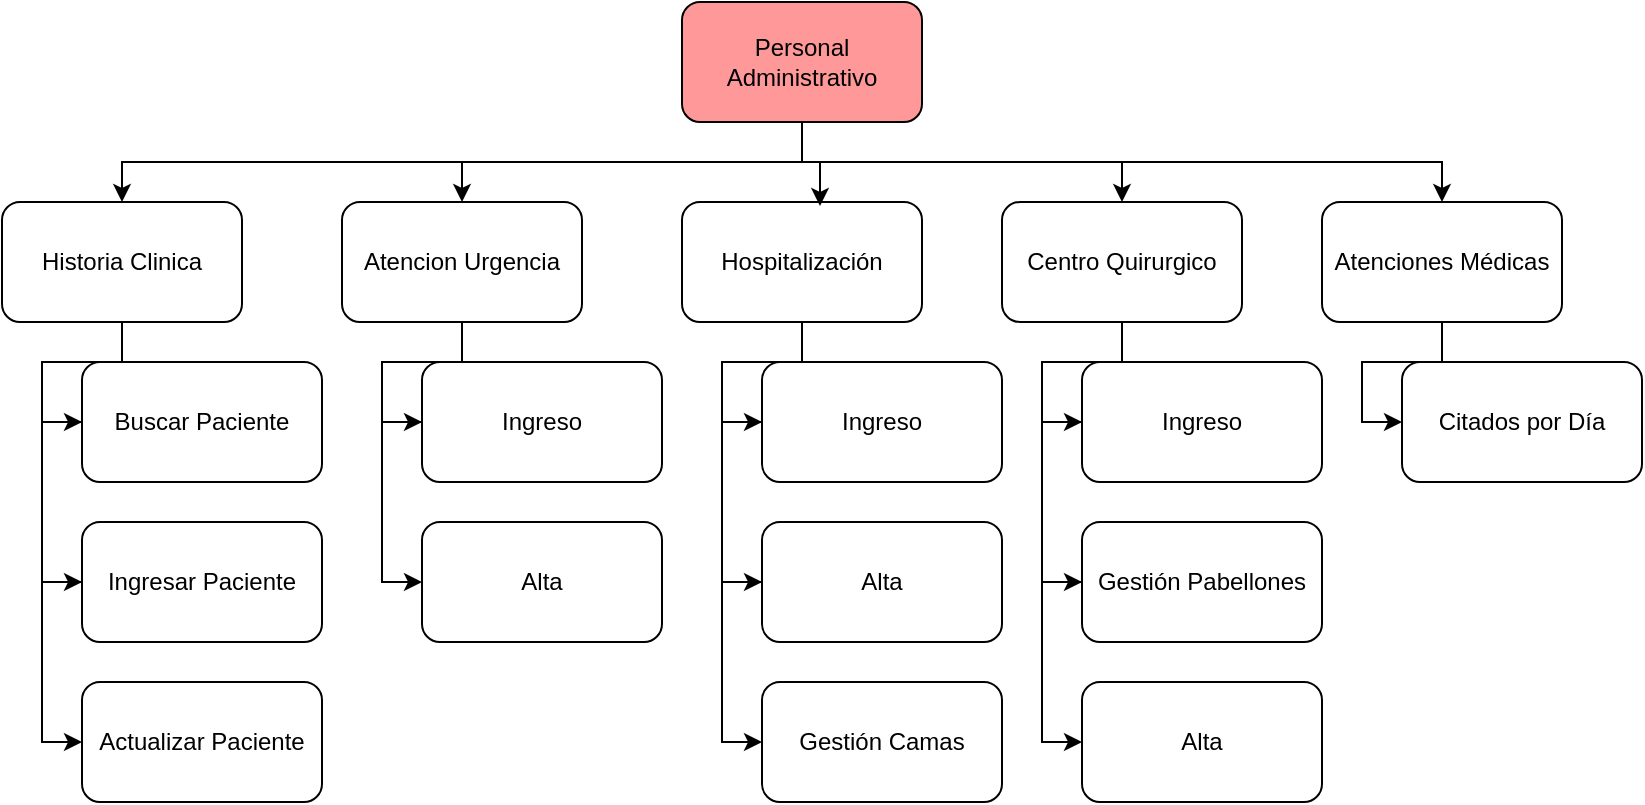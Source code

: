 <mxfile version="22.1.11" type="github" pages="3">
  <diagram name="Personal Administrativo" id="gVJ-1TvxZQ9Q56XMVppU">
    <mxGraphModel dx="1386" dy="715" grid="1" gridSize="10" guides="1" tooltips="1" connect="1" arrows="1" fold="1" page="1" pageScale="1" pageWidth="850" pageHeight="1100" math="0" shadow="0">
      <root>
        <mxCell id="0" />
        <mxCell id="1" parent="0" />
        <mxCell id="kU5P1Gjw6cB3Nd-AVzcD-23" style="edgeStyle=orthogonalEdgeStyle;rounded=0;orthogonalLoop=1;jettySize=auto;html=1;exitX=0.5;exitY=1;exitDx=0;exitDy=0;entryX=0.5;entryY=0;entryDx=0;entryDy=0;" edge="1" parent="1" source="kU5P1Gjw6cB3Nd-AVzcD-1" target="kU5P1Gjw6cB3Nd-AVzcD-6">
          <mxGeometry relative="1" as="geometry" />
        </mxCell>
        <mxCell id="kU5P1Gjw6cB3Nd-AVzcD-25" style="edgeStyle=orthogonalEdgeStyle;rounded=0;orthogonalLoop=1;jettySize=auto;html=1;exitX=0.5;exitY=1;exitDx=0;exitDy=0;entryX=0.5;entryY=0;entryDx=0;entryDy=0;" edge="1" parent="1" source="kU5P1Gjw6cB3Nd-AVzcD-1" target="kU5P1Gjw6cB3Nd-AVzcD-14">
          <mxGeometry relative="1" as="geometry" />
        </mxCell>
        <mxCell id="kU5P1Gjw6cB3Nd-AVzcD-26" style="edgeStyle=orthogonalEdgeStyle;rounded=0;orthogonalLoop=1;jettySize=auto;html=1;exitX=0.5;exitY=1;exitDx=0;exitDy=0;entryX=0.5;entryY=0;entryDx=0;entryDy=0;" edge="1" parent="1" source="kU5P1Gjw6cB3Nd-AVzcD-1" target="kU5P1Gjw6cB3Nd-AVzcD-18">
          <mxGeometry relative="1" as="geometry" />
        </mxCell>
        <mxCell id="kU5P1Gjw6cB3Nd-AVzcD-27" style="edgeStyle=orthogonalEdgeStyle;rounded=0;orthogonalLoop=1;jettySize=auto;html=1;exitX=0.5;exitY=1;exitDx=0;exitDy=0;entryX=0.5;entryY=0;entryDx=0;entryDy=0;" edge="1" parent="1" source="kU5P1Gjw6cB3Nd-AVzcD-1" target="kU5P1Gjw6cB3Nd-AVzcD-2">
          <mxGeometry relative="1" as="geometry" />
        </mxCell>
        <mxCell id="kU5P1Gjw6cB3Nd-AVzcD-1" value="Personal Administrativo" style="rounded=1;whiteSpace=wrap;html=1;fillColor=#FF9999;" vertex="1" parent="1">
          <mxGeometry x="370" y="60" width="120" height="60" as="geometry" />
        </mxCell>
        <mxCell id="kU5P1Gjw6cB3Nd-AVzcD-28" style="edgeStyle=orthogonalEdgeStyle;rounded=0;orthogonalLoop=1;jettySize=auto;html=1;exitX=0.5;exitY=1;exitDx=0;exitDy=0;entryX=0;entryY=0.5;entryDx=0;entryDy=0;" edge="1" parent="1" source="kU5P1Gjw6cB3Nd-AVzcD-2" target="kU5P1Gjw6cB3Nd-AVzcD-3">
          <mxGeometry relative="1" as="geometry" />
        </mxCell>
        <mxCell id="kU5P1Gjw6cB3Nd-AVzcD-2" value="Historia Clinica" style="rounded=1;whiteSpace=wrap;html=1;" vertex="1" parent="1">
          <mxGeometry x="30" y="160" width="120" height="60" as="geometry" />
        </mxCell>
        <mxCell id="kU5P1Gjw6cB3Nd-AVzcD-29" style="edgeStyle=orthogonalEdgeStyle;rounded=0;orthogonalLoop=1;jettySize=auto;html=1;exitX=0;exitY=0.5;exitDx=0;exitDy=0;entryX=0;entryY=0.5;entryDx=0;entryDy=0;" edge="1" parent="1" source="kU5P1Gjw6cB3Nd-AVzcD-3" target="kU5P1Gjw6cB3Nd-AVzcD-4">
          <mxGeometry relative="1" as="geometry" />
        </mxCell>
        <mxCell id="kU5P1Gjw6cB3Nd-AVzcD-3" value="Buscar Paciente" style="rounded=1;whiteSpace=wrap;html=1;" vertex="1" parent="1">
          <mxGeometry x="70" y="240" width="120" height="60" as="geometry" />
        </mxCell>
        <mxCell id="kU5P1Gjw6cB3Nd-AVzcD-30" style="edgeStyle=orthogonalEdgeStyle;rounded=0;orthogonalLoop=1;jettySize=auto;html=1;exitX=0;exitY=0.5;exitDx=0;exitDy=0;entryX=0;entryY=0.5;entryDx=0;entryDy=0;" edge="1" parent="1" source="kU5P1Gjw6cB3Nd-AVzcD-4" target="kU5P1Gjw6cB3Nd-AVzcD-9">
          <mxGeometry relative="1" as="geometry" />
        </mxCell>
        <mxCell id="kU5P1Gjw6cB3Nd-AVzcD-4" value="Ingresar Paciente" style="rounded=1;whiteSpace=wrap;html=1;" vertex="1" parent="1">
          <mxGeometry x="70" y="320" width="120" height="60" as="geometry" />
        </mxCell>
        <mxCell id="kU5P1Gjw6cB3Nd-AVzcD-31" style="edgeStyle=orthogonalEdgeStyle;rounded=0;orthogonalLoop=1;jettySize=auto;html=1;exitX=0.5;exitY=1;exitDx=0;exitDy=0;entryX=0;entryY=0.5;entryDx=0;entryDy=0;" edge="1" parent="1" source="kU5P1Gjw6cB3Nd-AVzcD-6" target="kU5P1Gjw6cB3Nd-AVzcD-7">
          <mxGeometry relative="1" as="geometry" />
        </mxCell>
        <mxCell id="kU5P1Gjw6cB3Nd-AVzcD-6" value="Atencion Urgencia" style="rounded=1;whiteSpace=wrap;html=1;" vertex="1" parent="1">
          <mxGeometry x="200" y="160" width="120" height="60" as="geometry" />
        </mxCell>
        <mxCell id="kU5P1Gjw6cB3Nd-AVzcD-32" style="edgeStyle=orthogonalEdgeStyle;rounded=0;orthogonalLoop=1;jettySize=auto;html=1;exitX=0;exitY=0.5;exitDx=0;exitDy=0;entryX=0;entryY=0.5;entryDx=0;entryDy=0;" edge="1" parent="1" source="kU5P1Gjw6cB3Nd-AVzcD-7" target="kU5P1Gjw6cB3Nd-AVzcD-8">
          <mxGeometry relative="1" as="geometry" />
        </mxCell>
        <mxCell id="kU5P1Gjw6cB3Nd-AVzcD-7" value="Ingreso" style="rounded=1;whiteSpace=wrap;html=1;" vertex="1" parent="1">
          <mxGeometry x="240" y="240" width="120" height="60" as="geometry" />
        </mxCell>
        <mxCell id="kU5P1Gjw6cB3Nd-AVzcD-8" value="Alta" style="rounded=1;whiteSpace=wrap;html=1;" vertex="1" parent="1">
          <mxGeometry x="240" y="320" width="120" height="60" as="geometry" />
        </mxCell>
        <mxCell id="kU5P1Gjw6cB3Nd-AVzcD-9" value="Actualizar Paciente" style="rounded=1;whiteSpace=wrap;html=1;" vertex="1" parent="1">
          <mxGeometry x="70" y="400" width="120" height="60" as="geometry" />
        </mxCell>
        <mxCell id="kU5P1Gjw6cB3Nd-AVzcD-33" style="edgeStyle=orthogonalEdgeStyle;rounded=0;orthogonalLoop=1;jettySize=auto;html=1;exitX=0.5;exitY=1;exitDx=0;exitDy=0;entryX=0;entryY=0.5;entryDx=0;entryDy=0;" edge="1" parent="1" source="kU5P1Gjw6cB3Nd-AVzcD-10" target="kU5P1Gjw6cB3Nd-AVzcD-11">
          <mxGeometry relative="1" as="geometry" />
        </mxCell>
        <mxCell id="kU5P1Gjw6cB3Nd-AVzcD-10" value="Hospitalización" style="rounded=1;whiteSpace=wrap;html=1;" vertex="1" parent="1">
          <mxGeometry x="370" y="160" width="120" height="60" as="geometry" />
        </mxCell>
        <mxCell id="kU5P1Gjw6cB3Nd-AVzcD-34" style="edgeStyle=orthogonalEdgeStyle;rounded=0;orthogonalLoop=1;jettySize=auto;html=1;exitX=0;exitY=0.5;exitDx=0;exitDy=0;entryX=0;entryY=0.5;entryDx=0;entryDy=0;" edge="1" parent="1" source="kU5P1Gjw6cB3Nd-AVzcD-11" target="kU5P1Gjw6cB3Nd-AVzcD-12">
          <mxGeometry relative="1" as="geometry" />
        </mxCell>
        <mxCell id="kU5P1Gjw6cB3Nd-AVzcD-11" value="Ingreso" style="rounded=1;whiteSpace=wrap;html=1;" vertex="1" parent="1">
          <mxGeometry x="410" y="240" width="120" height="60" as="geometry" />
        </mxCell>
        <mxCell id="kU5P1Gjw6cB3Nd-AVzcD-35" style="edgeStyle=orthogonalEdgeStyle;rounded=0;orthogonalLoop=1;jettySize=auto;html=1;exitX=0;exitY=0.5;exitDx=0;exitDy=0;entryX=0;entryY=0.5;entryDx=0;entryDy=0;" edge="1" parent="1" source="kU5P1Gjw6cB3Nd-AVzcD-12" target="kU5P1Gjw6cB3Nd-AVzcD-13">
          <mxGeometry relative="1" as="geometry" />
        </mxCell>
        <mxCell id="kU5P1Gjw6cB3Nd-AVzcD-12" value="Alta" style="rounded=1;whiteSpace=wrap;html=1;" vertex="1" parent="1">
          <mxGeometry x="410" y="320" width="120" height="60" as="geometry" />
        </mxCell>
        <mxCell id="kU5P1Gjw6cB3Nd-AVzcD-13" value="Gestión Camas" style="rounded=1;whiteSpace=wrap;html=1;" vertex="1" parent="1">
          <mxGeometry x="410" y="400" width="120" height="60" as="geometry" />
        </mxCell>
        <mxCell id="kU5P1Gjw6cB3Nd-AVzcD-37" style="edgeStyle=orthogonalEdgeStyle;rounded=0;orthogonalLoop=1;jettySize=auto;html=1;exitX=0.5;exitY=1;exitDx=0;exitDy=0;entryX=0;entryY=0.5;entryDx=0;entryDy=0;" edge="1" parent="1" source="kU5P1Gjw6cB3Nd-AVzcD-14" target="kU5P1Gjw6cB3Nd-AVzcD-15">
          <mxGeometry relative="1" as="geometry" />
        </mxCell>
        <mxCell id="kU5P1Gjw6cB3Nd-AVzcD-14" value="Centro Quirurgico" style="rounded=1;whiteSpace=wrap;html=1;" vertex="1" parent="1">
          <mxGeometry x="530" y="160" width="120" height="60" as="geometry" />
        </mxCell>
        <mxCell id="kU5P1Gjw6cB3Nd-AVzcD-38" style="edgeStyle=orthogonalEdgeStyle;rounded=0;orthogonalLoop=1;jettySize=auto;html=1;exitX=0;exitY=0.5;exitDx=0;exitDy=0;entryX=0;entryY=0.5;entryDx=0;entryDy=0;" edge="1" parent="1" source="kU5P1Gjw6cB3Nd-AVzcD-15" target="kU5P1Gjw6cB3Nd-AVzcD-16">
          <mxGeometry relative="1" as="geometry" />
        </mxCell>
        <mxCell id="kU5P1Gjw6cB3Nd-AVzcD-15" value="Ingreso" style="rounded=1;whiteSpace=wrap;html=1;" vertex="1" parent="1">
          <mxGeometry x="570" y="240" width="120" height="60" as="geometry" />
        </mxCell>
        <mxCell id="kU5P1Gjw6cB3Nd-AVzcD-39" style="edgeStyle=orthogonalEdgeStyle;rounded=0;orthogonalLoop=1;jettySize=auto;html=1;exitX=0;exitY=0.5;exitDx=0;exitDy=0;entryX=0;entryY=0.5;entryDx=0;entryDy=0;" edge="1" parent="1" source="kU5P1Gjw6cB3Nd-AVzcD-16" target="kU5P1Gjw6cB3Nd-AVzcD-17">
          <mxGeometry relative="1" as="geometry" />
        </mxCell>
        <mxCell id="kU5P1Gjw6cB3Nd-AVzcD-16" value="Gestión Pabellones" style="rounded=1;whiteSpace=wrap;html=1;" vertex="1" parent="1">
          <mxGeometry x="570" y="320" width="120" height="60" as="geometry" />
        </mxCell>
        <mxCell id="kU5P1Gjw6cB3Nd-AVzcD-17" value="Alta" style="rounded=1;whiteSpace=wrap;html=1;" vertex="1" parent="1">
          <mxGeometry x="570" y="400" width="120" height="60" as="geometry" />
        </mxCell>
        <mxCell id="kU5P1Gjw6cB3Nd-AVzcD-40" style="edgeStyle=orthogonalEdgeStyle;rounded=0;orthogonalLoop=1;jettySize=auto;html=1;exitX=0.5;exitY=1;exitDx=0;exitDy=0;entryX=0;entryY=0.5;entryDx=0;entryDy=0;" edge="1" parent="1" source="kU5P1Gjw6cB3Nd-AVzcD-18" target="kU5P1Gjw6cB3Nd-AVzcD-19">
          <mxGeometry relative="1" as="geometry" />
        </mxCell>
        <mxCell id="kU5P1Gjw6cB3Nd-AVzcD-18" value="Atenciones Médicas" style="rounded=1;whiteSpace=wrap;html=1;" vertex="1" parent="1">
          <mxGeometry x="690" y="160" width="120" height="60" as="geometry" />
        </mxCell>
        <mxCell id="kU5P1Gjw6cB3Nd-AVzcD-19" value="Citados por Día" style="rounded=1;whiteSpace=wrap;html=1;" vertex="1" parent="1">
          <mxGeometry x="730" y="240" width="120" height="60" as="geometry" />
        </mxCell>
        <mxCell id="kU5P1Gjw6cB3Nd-AVzcD-24" style="edgeStyle=orthogonalEdgeStyle;rounded=0;orthogonalLoop=1;jettySize=auto;html=1;exitX=0.5;exitY=1;exitDx=0;exitDy=0;entryX=0.575;entryY=0.033;entryDx=0;entryDy=0;entryPerimeter=0;" edge="1" parent="1" source="kU5P1Gjw6cB3Nd-AVzcD-1" target="kU5P1Gjw6cB3Nd-AVzcD-10">
          <mxGeometry relative="1" as="geometry" />
        </mxCell>
      </root>
    </mxGraphModel>
  </diagram>
  <diagram id="Iemw266D8WK53zkCzXzq" name="Personal de Salud">
    <mxGraphModel dx="1980" dy="1021" grid="1" gridSize="10" guides="1" tooltips="1" connect="1" arrows="1" fold="1" page="1" pageScale="1" pageWidth="850" pageHeight="1100" math="0" shadow="0">
      <root>
        <mxCell id="0" />
        <mxCell id="1" parent="0" />
        <mxCell id="7941T6qGyt0lRl8GdlBB-1" style="edgeStyle=orthogonalEdgeStyle;rounded=0;orthogonalLoop=1;jettySize=auto;html=1;exitX=0.5;exitY=1;exitDx=0;exitDy=0;entryX=0.5;entryY=0;entryDx=0;entryDy=0;" edge="1" parent="1" source="7941T6qGyt0lRl8GdlBB-5" target="7941T6qGyt0lRl8GdlBB-13">
          <mxGeometry relative="1" as="geometry" />
        </mxCell>
        <mxCell id="7941T6qGyt0lRl8GdlBB-2" style="edgeStyle=orthogonalEdgeStyle;rounded=0;orthogonalLoop=1;jettySize=auto;html=1;exitX=0.5;exitY=1;exitDx=0;exitDy=0;entryX=0.5;entryY=0;entryDx=0;entryDy=0;" edge="1" parent="1" source="7941T6qGyt0lRl8GdlBB-5" target="7941T6qGyt0lRl8GdlBB-26">
          <mxGeometry relative="1" as="geometry" />
        </mxCell>
        <mxCell id="7941T6qGyt0lRl8GdlBB-3" style="edgeStyle=orthogonalEdgeStyle;rounded=0;orthogonalLoop=1;jettySize=auto;html=1;exitX=0.5;exitY=1;exitDx=0;exitDy=0;entryX=0.5;entryY=0;entryDx=0;entryDy=0;" edge="1" parent="1" source="7941T6qGyt0lRl8GdlBB-5" target="7941T6qGyt0lRl8GdlBB-33">
          <mxGeometry relative="1" as="geometry" />
        </mxCell>
        <mxCell id="7941T6qGyt0lRl8GdlBB-4" style="edgeStyle=orthogonalEdgeStyle;rounded=0;orthogonalLoop=1;jettySize=auto;html=1;exitX=0.5;exitY=1;exitDx=0;exitDy=0;entryX=0.5;entryY=0;entryDx=0;entryDy=0;" edge="1" parent="1" source="7941T6qGyt0lRl8GdlBB-5" target="7941T6qGyt0lRl8GdlBB-7">
          <mxGeometry relative="1" as="geometry" />
        </mxCell>
        <mxCell id="7941T6qGyt0lRl8GdlBB-70" style="edgeStyle=orthogonalEdgeStyle;rounded=0;orthogonalLoop=1;jettySize=auto;html=1;exitX=0.5;exitY=1;exitDx=0;exitDy=0;entryX=0.5;entryY=0;entryDx=0;entryDy=0;" edge="1" parent="1" source="7941T6qGyt0lRl8GdlBB-5" target="7941T6qGyt0lRl8GdlBB-49">
          <mxGeometry relative="1" as="geometry" />
        </mxCell>
        <mxCell id="7941T6qGyt0lRl8GdlBB-71" style="edgeStyle=orthogonalEdgeStyle;rounded=0;orthogonalLoop=1;jettySize=auto;html=1;exitX=0.5;exitY=1;exitDx=0;exitDy=0;entryX=0.5;entryY=0;entryDx=0;entryDy=0;" edge="1" parent="1" source="7941T6qGyt0lRl8GdlBB-5" target="7941T6qGyt0lRl8GdlBB-57">
          <mxGeometry relative="1" as="geometry" />
        </mxCell>
        <mxCell id="7941T6qGyt0lRl8GdlBB-72" style="edgeStyle=orthogonalEdgeStyle;rounded=0;orthogonalLoop=1;jettySize=auto;html=1;exitX=0.5;exitY=1;exitDx=0;exitDy=0;entryX=0.5;entryY=0;entryDx=0;entryDy=0;" edge="1" parent="1" source="7941T6qGyt0lRl8GdlBB-5" target="7941T6qGyt0lRl8GdlBB-64">
          <mxGeometry relative="1" as="geometry" />
        </mxCell>
        <mxCell id="7941T6qGyt0lRl8GdlBB-5" value="Personal de Salud" style="rounded=1;whiteSpace=wrap;html=1;fillColor=#FF9999;" vertex="1" parent="1">
          <mxGeometry x="610" y="50" width="120" height="60" as="geometry" />
        </mxCell>
        <mxCell id="7941T6qGyt0lRl8GdlBB-6" style="edgeStyle=orthogonalEdgeStyle;rounded=0;orthogonalLoop=1;jettySize=auto;html=1;exitX=0.5;exitY=1;exitDx=0;exitDy=0;entryX=0;entryY=0.5;entryDx=0;entryDy=0;" edge="1" parent="1" source="7941T6qGyt0lRl8GdlBB-7" target="7941T6qGyt0lRl8GdlBB-9">
          <mxGeometry relative="1" as="geometry" />
        </mxCell>
        <mxCell id="7941T6qGyt0lRl8GdlBB-7" value="Historia Clinica" style="rounded=1;whiteSpace=wrap;html=1;" vertex="1" parent="1">
          <mxGeometry x="30" y="160" width="120" height="60" as="geometry" />
        </mxCell>
        <mxCell id="7941T6qGyt0lRl8GdlBB-8" style="edgeStyle=orthogonalEdgeStyle;rounded=0;orthogonalLoop=1;jettySize=auto;html=1;exitX=0;exitY=0.5;exitDx=0;exitDy=0;entryX=0;entryY=0.5;entryDx=0;entryDy=0;" edge="1" parent="1" source="7941T6qGyt0lRl8GdlBB-9" target="7941T6qGyt0lRl8GdlBB-11">
          <mxGeometry relative="1" as="geometry" />
        </mxCell>
        <mxCell id="7941T6qGyt0lRl8GdlBB-9" value="Buscar Paciente" style="rounded=1;whiteSpace=wrap;html=1;" vertex="1" parent="1">
          <mxGeometry x="70" y="240" width="120" height="60" as="geometry" />
        </mxCell>
        <mxCell id="7941T6qGyt0lRl8GdlBB-10" style="edgeStyle=orthogonalEdgeStyle;rounded=0;orthogonalLoop=1;jettySize=auto;html=1;exitX=0;exitY=0.5;exitDx=0;exitDy=0;entryX=0;entryY=0.5;entryDx=0;entryDy=0;" edge="1" parent="1" source="7941T6qGyt0lRl8GdlBB-11" target="7941T6qGyt0lRl8GdlBB-17">
          <mxGeometry relative="1" as="geometry" />
        </mxCell>
        <mxCell id="7941T6qGyt0lRl8GdlBB-11" value="Ingresar Paciente" style="rounded=1;whiteSpace=wrap;html=1;" vertex="1" parent="1">
          <mxGeometry x="70" y="320" width="120" height="60" as="geometry" />
        </mxCell>
        <mxCell id="7941T6qGyt0lRl8GdlBB-12" style="edgeStyle=orthogonalEdgeStyle;rounded=0;orthogonalLoop=1;jettySize=auto;html=1;exitX=0.5;exitY=1;exitDx=0;exitDy=0;entryX=0;entryY=0.5;entryDx=0;entryDy=0;" edge="1" parent="1" source="7941T6qGyt0lRl8GdlBB-13" target="7941T6qGyt0lRl8GdlBB-15">
          <mxGeometry relative="1" as="geometry" />
        </mxCell>
        <mxCell id="7941T6qGyt0lRl8GdlBB-13" value="Atencion Urgencia" style="rounded=1;whiteSpace=wrap;html=1;" vertex="1" parent="1">
          <mxGeometry x="200" y="160" width="120" height="60" as="geometry" />
        </mxCell>
        <mxCell id="7941T6qGyt0lRl8GdlBB-14" style="edgeStyle=orthogonalEdgeStyle;rounded=0;orthogonalLoop=1;jettySize=auto;html=1;exitX=0;exitY=0.5;exitDx=0;exitDy=0;entryX=0;entryY=0.5;entryDx=0;entryDy=0;" edge="1" parent="1" source="7941T6qGyt0lRl8GdlBB-15" target="7941T6qGyt0lRl8GdlBB-16">
          <mxGeometry relative="1" as="geometry" />
        </mxCell>
        <mxCell id="7941T6qGyt0lRl8GdlBB-15" value="Ingreso" style="rounded=1;whiteSpace=wrap;html=1;" vertex="1" parent="1">
          <mxGeometry x="240" y="240" width="120" height="60" as="geometry" />
        </mxCell>
        <mxCell id="7941T6qGyt0lRl8GdlBB-38" style="edgeStyle=orthogonalEdgeStyle;rounded=0;orthogonalLoop=1;jettySize=auto;html=1;exitX=0;exitY=0.5;exitDx=0;exitDy=0;entryX=0;entryY=0.5;entryDx=0;entryDy=0;" edge="1" parent="1" source="7941T6qGyt0lRl8GdlBB-16" target="7941T6qGyt0lRl8GdlBB-36">
          <mxGeometry relative="1" as="geometry" />
        </mxCell>
        <mxCell id="7941T6qGyt0lRl8GdlBB-16" value="Triage" style="rounded=1;whiteSpace=wrap;html=1;" vertex="1" parent="1">
          <mxGeometry x="240" y="320" width="120" height="60" as="geometry" />
        </mxCell>
        <mxCell id="7941T6qGyt0lRl8GdlBB-17" value="Actualizar Paciente" style="rounded=1;whiteSpace=wrap;html=1;" vertex="1" parent="1">
          <mxGeometry x="70" y="400" width="120" height="60" as="geometry" />
        </mxCell>
        <mxCell id="7941T6qGyt0lRl8GdlBB-18" style="edgeStyle=orthogonalEdgeStyle;rounded=0;orthogonalLoop=1;jettySize=auto;html=1;exitX=0.5;exitY=1;exitDx=0;exitDy=0;entryX=0;entryY=0.5;entryDx=0;entryDy=0;" edge="1" parent="1" source="7941T6qGyt0lRl8GdlBB-19" target="7941T6qGyt0lRl8GdlBB-21">
          <mxGeometry relative="1" as="geometry" />
        </mxCell>
        <mxCell id="7941T6qGyt0lRl8GdlBB-19" value="Hospitalización" style="rounded=1;whiteSpace=wrap;html=1;" vertex="1" parent="1">
          <mxGeometry x="370" y="160" width="120" height="60" as="geometry" />
        </mxCell>
        <mxCell id="7941T6qGyt0lRl8GdlBB-20" style="edgeStyle=orthogonalEdgeStyle;rounded=0;orthogonalLoop=1;jettySize=auto;html=1;exitX=0;exitY=0.5;exitDx=0;exitDy=0;entryX=0;entryY=0.5;entryDx=0;entryDy=0;" edge="1" parent="1" source="7941T6qGyt0lRl8GdlBB-21" target="7941T6qGyt0lRl8GdlBB-23">
          <mxGeometry relative="1" as="geometry" />
        </mxCell>
        <mxCell id="7941T6qGyt0lRl8GdlBB-21" value="Ingreso" style="rounded=1;whiteSpace=wrap;html=1;" vertex="1" parent="1">
          <mxGeometry x="410" y="240" width="120" height="60" as="geometry" />
        </mxCell>
        <mxCell id="7941T6qGyt0lRl8GdlBB-22" style="edgeStyle=orthogonalEdgeStyle;rounded=0;orthogonalLoop=1;jettySize=auto;html=1;exitX=0;exitY=0.5;exitDx=0;exitDy=0;entryX=0;entryY=0.5;entryDx=0;entryDy=0;" edge="1" parent="1" source="7941T6qGyt0lRl8GdlBB-23" target="7941T6qGyt0lRl8GdlBB-24">
          <mxGeometry relative="1" as="geometry" />
        </mxCell>
        <mxCell id="7941T6qGyt0lRl8GdlBB-23" value="Atención Enfermería" style="rounded=1;whiteSpace=wrap;html=1;" vertex="1" parent="1">
          <mxGeometry x="410" y="320" width="120" height="60" as="geometry" />
        </mxCell>
        <mxCell id="7941T6qGyt0lRl8GdlBB-42" style="edgeStyle=orthogonalEdgeStyle;rounded=0;orthogonalLoop=1;jettySize=auto;html=1;exitX=0;exitY=0.5;exitDx=0;exitDy=0;entryX=0;entryY=0.5;entryDx=0;entryDy=0;" edge="1" parent="1" source="7941T6qGyt0lRl8GdlBB-24" target="7941T6qGyt0lRl8GdlBB-40">
          <mxGeometry relative="1" as="geometry" />
        </mxCell>
        <mxCell id="7941T6qGyt0lRl8GdlBB-24" value="Atención Medica" style="rounded=1;whiteSpace=wrap;html=1;" vertex="1" parent="1">
          <mxGeometry x="410" y="400" width="120" height="60" as="geometry" />
        </mxCell>
        <mxCell id="7941T6qGyt0lRl8GdlBB-25" style="edgeStyle=orthogonalEdgeStyle;rounded=0;orthogonalLoop=1;jettySize=auto;html=1;exitX=0.5;exitY=1;exitDx=0;exitDy=0;entryX=0;entryY=0.5;entryDx=0;entryDy=0;" edge="1" parent="1" source="7941T6qGyt0lRl8GdlBB-26" target="7941T6qGyt0lRl8GdlBB-28">
          <mxGeometry relative="1" as="geometry" />
        </mxCell>
        <mxCell id="7941T6qGyt0lRl8GdlBB-26" value="Centro Quirurgico" style="rounded=1;whiteSpace=wrap;html=1;" vertex="1" parent="1">
          <mxGeometry x="530" y="160" width="120" height="60" as="geometry" />
        </mxCell>
        <mxCell id="7941T6qGyt0lRl8GdlBB-27" style="edgeStyle=orthogonalEdgeStyle;rounded=0;orthogonalLoop=1;jettySize=auto;html=1;exitX=0;exitY=0.5;exitDx=0;exitDy=0;entryX=0;entryY=0.5;entryDx=0;entryDy=0;" edge="1" parent="1" source="7941T6qGyt0lRl8GdlBB-28" target="7941T6qGyt0lRl8GdlBB-30">
          <mxGeometry relative="1" as="geometry" />
        </mxCell>
        <mxCell id="7941T6qGyt0lRl8GdlBB-28" value="Ingreso" style="rounded=1;whiteSpace=wrap;html=1;" vertex="1" parent="1">
          <mxGeometry x="570" y="240" width="120" height="60" as="geometry" />
        </mxCell>
        <mxCell id="7941T6qGyt0lRl8GdlBB-29" style="edgeStyle=orthogonalEdgeStyle;rounded=0;orthogonalLoop=1;jettySize=auto;html=1;exitX=0;exitY=0.5;exitDx=0;exitDy=0;entryX=0;entryY=0.5;entryDx=0;entryDy=0;" edge="1" parent="1" source="7941T6qGyt0lRl8GdlBB-30" target="7941T6qGyt0lRl8GdlBB-31">
          <mxGeometry relative="1" as="geometry" />
        </mxCell>
        <mxCell id="7941T6qGyt0lRl8GdlBB-30" value="Gestión Pabellones" style="rounded=1;whiteSpace=wrap;html=1;" vertex="1" parent="1">
          <mxGeometry x="570" y="320" width="120" height="60" as="geometry" />
        </mxCell>
        <mxCell id="7941T6qGyt0lRl8GdlBB-45" style="edgeStyle=orthogonalEdgeStyle;rounded=0;orthogonalLoop=1;jettySize=auto;html=1;exitX=0;exitY=0.5;exitDx=0;exitDy=0;entryX=0;entryY=0.5;entryDx=0;entryDy=0;" edge="1" parent="1" source="7941T6qGyt0lRl8GdlBB-31" target="7941T6qGyt0lRl8GdlBB-44">
          <mxGeometry relative="1" as="geometry" />
        </mxCell>
        <mxCell id="7941T6qGyt0lRl8GdlBB-31" value="Registro Cirugía" style="rounded=1;whiteSpace=wrap;html=1;" vertex="1" parent="1">
          <mxGeometry x="570" y="400" width="120" height="60" as="geometry" />
        </mxCell>
        <mxCell id="7941T6qGyt0lRl8GdlBB-32" style="edgeStyle=orthogonalEdgeStyle;rounded=0;orthogonalLoop=1;jettySize=auto;html=1;exitX=0.5;exitY=1;exitDx=0;exitDy=0;entryX=0;entryY=0.5;entryDx=0;entryDy=0;" edge="1" parent="1" source="7941T6qGyt0lRl8GdlBB-33" target="7941T6qGyt0lRl8GdlBB-34">
          <mxGeometry relative="1" as="geometry" />
        </mxCell>
        <mxCell id="7941T6qGyt0lRl8GdlBB-33" value="Atenciones Médicas" style="rounded=1;whiteSpace=wrap;html=1;" vertex="1" parent="1">
          <mxGeometry x="690" y="160" width="120" height="60" as="geometry" />
        </mxCell>
        <mxCell id="7941T6qGyt0lRl8GdlBB-47" style="edgeStyle=orthogonalEdgeStyle;rounded=0;orthogonalLoop=1;jettySize=auto;html=1;exitX=0;exitY=0.5;exitDx=0;exitDy=0;entryX=0;entryY=0.5;entryDx=0;entryDy=0;" edge="1" parent="1" source="7941T6qGyt0lRl8GdlBB-34" target="7941T6qGyt0lRl8GdlBB-46">
          <mxGeometry relative="1" as="geometry" />
        </mxCell>
        <mxCell id="7941T6qGyt0lRl8GdlBB-34" value="Citados por Día" style="rounded=1;whiteSpace=wrap;html=1;" vertex="1" parent="1">
          <mxGeometry x="730" y="240" width="120" height="60" as="geometry" />
        </mxCell>
        <mxCell id="7941T6qGyt0lRl8GdlBB-35" style="edgeStyle=orthogonalEdgeStyle;rounded=0;orthogonalLoop=1;jettySize=auto;html=1;exitX=0.5;exitY=1;exitDx=0;exitDy=0;entryX=0.575;entryY=0.033;entryDx=0;entryDy=0;entryPerimeter=0;" edge="1" parent="1" source="7941T6qGyt0lRl8GdlBB-5" target="7941T6qGyt0lRl8GdlBB-19">
          <mxGeometry relative="1" as="geometry" />
        </mxCell>
        <mxCell id="7941T6qGyt0lRl8GdlBB-39" style="edgeStyle=orthogonalEdgeStyle;rounded=0;orthogonalLoop=1;jettySize=auto;html=1;exitX=0;exitY=0.5;exitDx=0;exitDy=0;entryX=0;entryY=0.5;entryDx=0;entryDy=0;" edge="1" parent="1" source="7941T6qGyt0lRl8GdlBB-36" target="7941T6qGyt0lRl8GdlBB-37">
          <mxGeometry relative="1" as="geometry" />
        </mxCell>
        <mxCell id="7941T6qGyt0lRl8GdlBB-36" value="Atención" style="rounded=1;whiteSpace=wrap;html=1;" vertex="1" parent="1">
          <mxGeometry x="240" y="400" width="120" height="60" as="geometry" />
        </mxCell>
        <mxCell id="7941T6qGyt0lRl8GdlBB-37" value="Alta" style="rounded=1;whiteSpace=wrap;html=1;" vertex="1" parent="1">
          <mxGeometry x="240" y="480" width="120" height="60" as="geometry" />
        </mxCell>
        <mxCell id="7941T6qGyt0lRl8GdlBB-43" style="edgeStyle=orthogonalEdgeStyle;rounded=0;orthogonalLoop=1;jettySize=auto;html=1;exitX=0;exitY=0.5;exitDx=0;exitDy=0;entryX=0;entryY=0.5;entryDx=0;entryDy=0;" edge="1" parent="1" source="7941T6qGyt0lRl8GdlBB-40" target="7941T6qGyt0lRl8GdlBB-41">
          <mxGeometry relative="1" as="geometry" />
        </mxCell>
        <mxCell id="7941T6qGyt0lRl8GdlBB-40" value="Alta" style="rounded=1;whiteSpace=wrap;html=1;" vertex="1" parent="1">
          <mxGeometry x="410" y="480" width="120" height="60" as="geometry" />
        </mxCell>
        <mxCell id="7941T6qGyt0lRl8GdlBB-41" value="Gestión Camas" style="rounded=1;whiteSpace=wrap;html=1;" vertex="1" parent="1">
          <mxGeometry x="410" y="560" width="120" height="60" as="geometry" />
        </mxCell>
        <mxCell id="7941T6qGyt0lRl8GdlBB-44" value="Alta" style="rounded=1;whiteSpace=wrap;html=1;" vertex="1" parent="1">
          <mxGeometry x="570" y="480" width="120" height="60" as="geometry" />
        </mxCell>
        <mxCell id="7941T6qGyt0lRl8GdlBB-46" value="Atención Medica" style="rounded=1;whiteSpace=wrap;html=1;" vertex="1" parent="1">
          <mxGeometry x="730" y="320" width="120" height="60" as="geometry" />
        </mxCell>
        <mxCell id="7941T6qGyt0lRl8GdlBB-48" style="edgeStyle=orthogonalEdgeStyle;rounded=0;orthogonalLoop=1;jettySize=auto;html=1;exitX=0.5;exitY=1;exitDx=0;exitDy=0;entryX=0;entryY=0.5;entryDx=0;entryDy=0;" edge="1" parent="1" source="7941T6qGyt0lRl8GdlBB-49" target="7941T6qGyt0lRl8GdlBB-51">
          <mxGeometry relative="1" as="geometry" />
        </mxCell>
        <mxCell id="7941T6qGyt0lRl8GdlBB-49" value="Imagenología" style="rounded=1;whiteSpace=wrap;html=1;" vertex="1" parent="1">
          <mxGeometry x="850" y="160" width="120" height="60" as="geometry" />
        </mxCell>
        <mxCell id="7941T6qGyt0lRl8GdlBB-54" style="edgeStyle=orthogonalEdgeStyle;rounded=0;orthogonalLoop=1;jettySize=auto;html=1;exitX=0;exitY=0.5;exitDx=0;exitDy=0;entryX=0;entryY=0.5;entryDx=0;entryDy=0;" edge="1" parent="1" source="7941T6qGyt0lRl8GdlBB-51" target="7941T6qGyt0lRl8GdlBB-52">
          <mxGeometry relative="1" as="geometry" />
        </mxCell>
        <mxCell id="7941T6qGyt0lRl8GdlBB-51" value="Cargar Examen" style="rounded=1;whiteSpace=wrap;html=1;" vertex="1" parent="1">
          <mxGeometry x="890" y="240" width="120" height="60" as="geometry" />
        </mxCell>
        <mxCell id="7941T6qGyt0lRl8GdlBB-55" style="edgeStyle=orthogonalEdgeStyle;rounded=0;orthogonalLoop=1;jettySize=auto;html=1;exitX=0;exitY=0.5;exitDx=0;exitDy=0;entryX=0;entryY=0.5;entryDx=0;entryDy=0;" edge="1" parent="1" source="7941T6qGyt0lRl8GdlBB-52" target="7941T6qGyt0lRl8GdlBB-53">
          <mxGeometry relative="1" as="geometry" />
        </mxCell>
        <mxCell id="7941T6qGyt0lRl8GdlBB-52" value="Listar Citados" style="rounded=1;whiteSpace=wrap;html=1;" vertex="1" parent="1">
          <mxGeometry x="890" y="320" width="120" height="60" as="geometry" />
        </mxCell>
        <mxCell id="7941T6qGyt0lRl8GdlBB-53" value="Mantenedor" style="rounded=1;whiteSpace=wrap;html=1;" vertex="1" parent="1">
          <mxGeometry x="890" y="400" width="120" height="60" as="geometry" />
        </mxCell>
        <mxCell id="7941T6qGyt0lRl8GdlBB-56" style="edgeStyle=orthogonalEdgeStyle;rounded=0;orthogonalLoop=1;jettySize=auto;html=1;exitX=0.5;exitY=1;exitDx=0;exitDy=0;entryX=0;entryY=0.5;entryDx=0;entryDy=0;" edge="1" parent="1" source="7941T6qGyt0lRl8GdlBB-57" target="7941T6qGyt0lRl8GdlBB-59">
          <mxGeometry relative="1" as="geometry" />
        </mxCell>
        <mxCell id="7941T6qGyt0lRl8GdlBB-57" value="Labotario" style="rounded=1;whiteSpace=wrap;html=1;" vertex="1" parent="1">
          <mxGeometry x="1010" y="160" width="120" height="60" as="geometry" />
        </mxCell>
        <mxCell id="7941T6qGyt0lRl8GdlBB-58" style="edgeStyle=orthogonalEdgeStyle;rounded=0;orthogonalLoop=1;jettySize=auto;html=1;exitX=0;exitY=0.5;exitDx=0;exitDy=0;entryX=0;entryY=0.5;entryDx=0;entryDy=0;" edge="1" parent="1" source="7941T6qGyt0lRl8GdlBB-59" target="7941T6qGyt0lRl8GdlBB-61">
          <mxGeometry relative="1" as="geometry" />
        </mxCell>
        <mxCell id="7941T6qGyt0lRl8GdlBB-59" value="Mantenedor" style="rounded=1;whiteSpace=wrap;html=1;" vertex="1" parent="1">
          <mxGeometry x="1050" y="240" width="120" height="60" as="geometry" />
        </mxCell>
        <mxCell id="7941T6qGyt0lRl8GdlBB-60" style="edgeStyle=orthogonalEdgeStyle;rounded=0;orthogonalLoop=1;jettySize=auto;html=1;exitX=0;exitY=0.5;exitDx=0;exitDy=0;entryX=0;entryY=0.5;entryDx=0;entryDy=0;" edge="1" parent="1" source="7941T6qGyt0lRl8GdlBB-61" target="7941T6qGyt0lRl8GdlBB-62">
          <mxGeometry relative="1" as="geometry" />
        </mxCell>
        <mxCell id="7941T6qGyt0lRl8GdlBB-61" value="Listar Citados" style="rounded=1;whiteSpace=wrap;html=1;" vertex="1" parent="1">
          <mxGeometry x="1050" y="320" width="120" height="60" as="geometry" />
        </mxCell>
        <mxCell id="7941T6qGyt0lRl8GdlBB-62" value="Cargar Examen" style="rounded=1;whiteSpace=wrap;html=1;" vertex="1" parent="1">
          <mxGeometry x="1050" y="400" width="120" height="60" as="geometry" />
        </mxCell>
        <mxCell id="7941T6qGyt0lRl8GdlBB-63" style="edgeStyle=orthogonalEdgeStyle;rounded=0;orthogonalLoop=1;jettySize=auto;html=1;exitX=0.5;exitY=1;exitDx=0;exitDy=0;entryX=0;entryY=0.5;entryDx=0;entryDy=0;" edge="1" parent="1" source="7941T6qGyt0lRl8GdlBB-64" target="7941T6qGyt0lRl8GdlBB-66">
          <mxGeometry relative="1" as="geometry" />
        </mxCell>
        <mxCell id="7941T6qGyt0lRl8GdlBB-64" value="Banco de Sangre" style="rounded=1;whiteSpace=wrap;html=1;" vertex="1" parent="1">
          <mxGeometry x="1170" y="160" width="120" height="60" as="geometry" />
        </mxCell>
        <mxCell id="7941T6qGyt0lRl8GdlBB-65" style="edgeStyle=orthogonalEdgeStyle;rounded=0;orthogonalLoop=1;jettySize=auto;html=1;exitX=0;exitY=0.5;exitDx=0;exitDy=0;entryX=0;entryY=0.5;entryDx=0;entryDy=0;" edge="1" parent="1" source="7941T6qGyt0lRl8GdlBB-66" target="7941T6qGyt0lRl8GdlBB-68">
          <mxGeometry relative="1" as="geometry" />
        </mxCell>
        <mxCell id="7941T6qGyt0lRl8GdlBB-66" value="Ingreso" style="rounded=1;whiteSpace=wrap;html=1;" vertex="1" parent="1">
          <mxGeometry x="1210" y="240" width="120" height="60" as="geometry" />
        </mxCell>
        <mxCell id="7941T6qGyt0lRl8GdlBB-67" style="edgeStyle=orthogonalEdgeStyle;rounded=0;orthogonalLoop=1;jettySize=auto;html=1;exitX=0;exitY=0.5;exitDx=0;exitDy=0;entryX=0;entryY=0.5;entryDx=0;entryDy=0;" edge="1" parent="1" source="7941T6qGyt0lRl8GdlBB-68" target="7941T6qGyt0lRl8GdlBB-69">
          <mxGeometry relative="1" as="geometry" />
        </mxCell>
        <mxCell id="7941T6qGyt0lRl8GdlBB-68" value="Listar Citados" style="rounded=1;whiteSpace=wrap;html=1;" vertex="1" parent="1">
          <mxGeometry x="1210" y="320" width="120" height="60" as="geometry" />
        </mxCell>
        <mxCell id="7941T6qGyt0lRl8GdlBB-69" value="Registrar Donación" style="rounded=1;whiteSpace=wrap;html=1;" vertex="1" parent="1">
          <mxGeometry x="1210" y="400" width="120" height="60" as="geometry" />
        </mxCell>
      </root>
    </mxGraphModel>
  </diagram>
  <diagram id="52Pm8LTfiexp-_pRffbo" name="Administrador">
    <mxGraphModel dx="1386" dy="715" grid="1" gridSize="10" guides="1" tooltips="1" connect="1" arrows="1" fold="1" page="1" pageScale="1" pageWidth="850" pageHeight="1100" math="0" shadow="0">
      <root>
        <mxCell id="0" />
        <mxCell id="1" parent="0" />
        <mxCell id="OQvyrQJkwyezdrpzQPXM-1" style="edgeStyle=orthogonalEdgeStyle;rounded=0;orthogonalLoop=1;jettySize=auto;html=1;exitX=0.5;exitY=1;exitDx=0;exitDy=0;entryX=0.5;entryY=0;entryDx=0;entryDy=0;" edge="1" parent="1" source="AmpI-ciloSuqTU_jg_DO-5" target="AmpI-ciloSuqTU_jg_DO-7">
          <mxGeometry relative="1" as="geometry" />
        </mxCell>
        <mxCell id="AmpI-ciloSuqTU_jg_DO-5" value="Administrador" style="rounded=1;whiteSpace=wrap;html=1;fillColor=#FF9999;" vertex="1" parent="1">
          <mxGeometry x="380" y="60" width="120" height="60" as="geometry" />
        </mxCell>
        <mxCell id="AmpI-ciloSuqTU_jg_DO-6" style="edgeStyle=orthogonalEdgeStyle;rounded=0;orthogonalLoop=1;jettySize=auto;html=1;exitX=0.5;exitY=1;exitDx=0;exitDy=0;entryX=0;entryY=0.5;entryDx=0;entryDy=0;" edge="1" parent="1" source="AmpI-ciloSuqTU_jg_DO-7" target="AmpI-ciloSuqTU_jg_DO-9">
          <mxGeometry relative="1" as="geometry" />
        </mxCell>
        <mxCell id="AmpI-ciloSuqTU_jg_DO-7" value="Usuario" style="rounded=1;whiteSpace=wrap;html=1;" vertex="1" parent="1">
          <mxGeometry x="380" y="140" width="120" height="60" as="geometry" />
        </mxCell>
        <mxCell id="AmpI-ciloSuqTU_jg_DO-8" style="edgeStyle=orthogonalEdgeStyle;rounded=0;orthogonalLoop=1;jettySize=auto;html=1;exitX=0;exitY=0.5;exitDx=0;exitDy=0;entryX=0;entryY=0.5;entryDx=0;entryDy=0;" edge="1" parent="1" source="AmpI-ciloSuqTU_jg_DO-9" target="AmpI-ciloSuqTU_jg_DO-11">
          <mxGeometry relative="1" as="geometry" />
        </mxCell>
        <mxCell id="AmpI-ciloSuqTU_jg_DO-9" value="Crear Usuario" style="rounded=1;whiteSpace=wrap;html=1;" vertex="1" parent="1">
          <mxGeometry x="420" y="220" width="120" height="60" as="geometry" />
        </mxCell>
        <mxCell id="AmpI-ciloSuqTU_jg_DO-10" style="edgeStyle=orthogonalEdgeStyle;rounded=0;orthogonalLoop=1;jettySize=auto;html=1;exitX=0;exitY=0.5;exitDx=0;exitDy=0;entryX=0;entryY=0.5;entryDx=0;entryDy=0;" edge="1" parent="1" source="AmpI-ciloSuqTU_jg_DO-11" target="AmpI-ciloSuqTU_jg_DO-17">
          <mxGeometry relative="1" as="geometry" />
        </mxCell>
        <mxCell id="AmpI-ciloSuqTU_jg_DO-11" value="Editar Usuario" style="rounded=1;whiteSpace=wrap;html=1;" vertex="1" parent="1">
          <mxGeometry x="420" y="300" width="120" height="60" as="geometry" />
        </mxCell>
        <mxCell id="AmpI-ciloSuqTU_jg_DO-17" value="Eliminar Usuario" style="rounded=1;whiteSpace=wrap;html=1;" vertex="1" parent="1">
          <mxGeometry x="420" y="380" width="120" height="60" as="geometry" />
        </mxCell>
      </root>
    </mxGraphModel>
  </diagram>
</mxfile>
